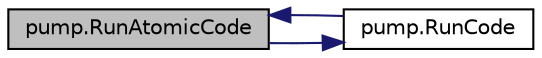 digraph "pump.RunAtomicCode"
{
  edge [fontname="Helvetica",fontsize="10",labelfontname="Helvetica",labelfontsize="10"];
  node [fontname="Helvetica",fontsize="10",shape=record];
  rankdir="LR";
  Node292 [label="pump.RunAtomicCode",height=0.2,width=0.4,color="black", fillcolor="grey75", style="filled", fontcolor="black"];
  Node292 -> Node293 [color="midnightblue",fontsize="10",style="solid",fontname="Helvetica"];
  Node293 [label="pump.RunCode",height=0.2,width=0.4,color="black", fillcolor="white", style="filled",URL="$df/d92/namespacepump.html#ac6a714a44e28c2a19a1dfabeb9c9d4f1"];
  Node293 -> Node292 [color="midnightblue",fontsize="10",style="solid",fontname="Helvetica"];
}
